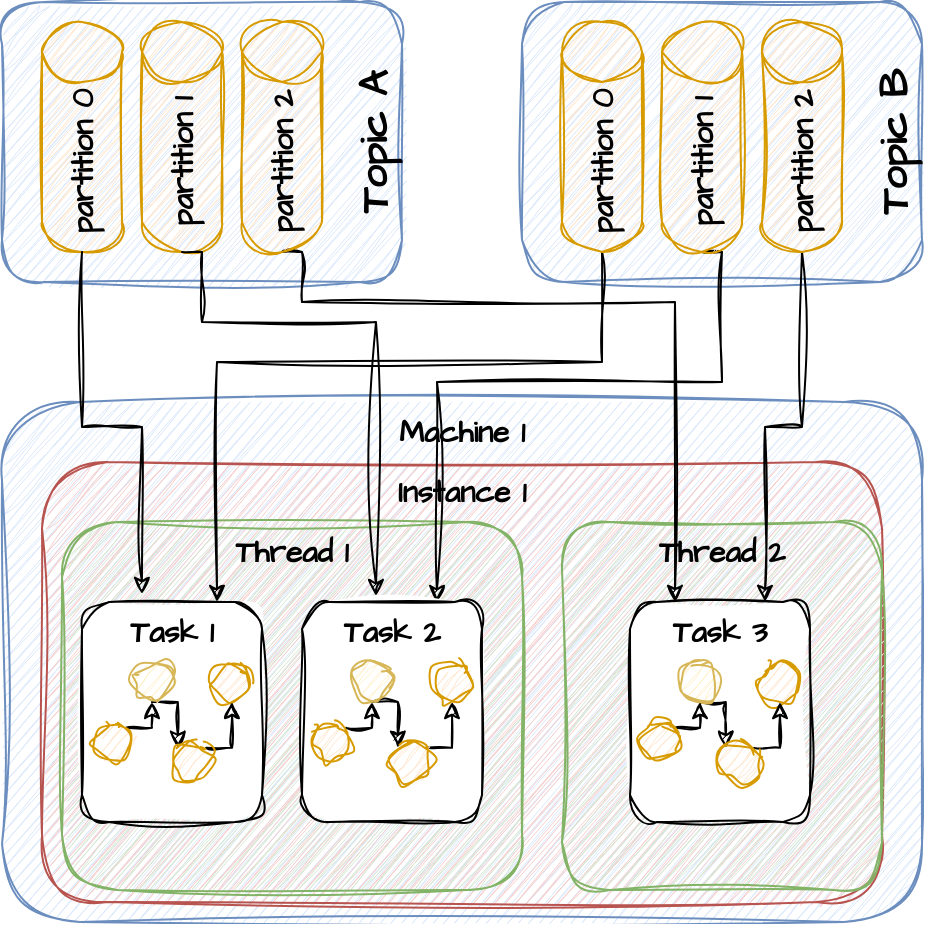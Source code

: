<mxfile version="22.0.0" type="device">
  <diagram name="Page-1" id="KeUj6l0J2NWaNZmZbTNw">
    <mxGraphModel dx="792" dy="1187" grid="1" gridSize="10" guides="1" tooltips="1" connect="1" arrows="1" fold="1" page="1" pageScale="1" pageWidth="827" pageHeight="1169" math="0" shadow="0">
      <root>
        <mxCell id="0" />
        <mxCell id="1" parent="0" />
        <mxCell id="IvY6MFrfE8lz8qF7rvTk-16" value="Machine 1" style="rounded=1;whiteSpace=wrap;html=1;sketch=1;hachureGap=4;jiggle=2;curveFitting=1;fontFamily=Architects Daughter;fontSource=https%3A%2F%2Ffonts.googleapis.com%2Fcss%3Ffamily%3DArchitects%2BDaughter;fontSize=15;fontStyle=1;verticalAlign=top;fillColor=#dae8fc;strokeColor=#6c8ebf;" vertex="1" parent="1">
          <mxGeometry x="100" y="550" width="460" height="260" as="geometry" />
        </mxCell>
        <mxCell id="IvY6MFrfE8lz8qF7rvTk-17" value="Instance 1" style="rounded=1;whiteSpace=wrap;html=1;sketch=1;hachureGap=4;jiggle=2;curveFitting=1;fontFamily=Architects Daughter;fontSource=https%3A%2F%2Ffonts.googleapis.com%2Fcss%3Ffamily%3DArchitects%2BDaughter;fontSize=15;fontStyle=1;verticalAlign=top;fillColor=#f8cecc;strokeColor=#b85450;" vertex="1" parent="1">
          <mxGeometry x="120" y="580" width="420" height="220" as="geometry" />
        </mxCell>
        <mxCell id="IvY6MFrfE8lz8qF7rvTk-47" value="Thread 2" style="rounded=1;whiteSpace=wrap;html=1;sketch=1;hachureGap=4;jiggle=2;curveFitting=1;fontFamily=Architects Daughter;fontSource=https%3A%2F%2Ffonts.googleapis.com%2Fcss%3Ffamily%3DArchitects%2BDaughter;fontSize=15;fontStyle=1;verticalAlign=top;fillColor=#d5e8d4;strokeColor=#82b366;" vertex="1" parent="1">
          <mxGeometry x="380" y="610" width="160" height="184" as="geometry" />
        </mxCell>
        <mxCell id="IvY6MFrfE8lz8qF7rvTk-18" value="Thread 1" style="rounded=1;whiteSpace=wrap;html=1;sketch=1;hachureGap=4;jiggle=2;curveFitting=1;fontFamily=Architects Daughter;fontSource=https%3A%2F%2Ffonts.googleapis.com%2Fcss%3Ffamily%3DArchitects%2BDaughter;fontSize=15;fontStyle=1;verticalAlign=top;fillColor=#d5e8d4;strokeColor=#82b366;" vertex="1" parent="1">
          <mxGeometry x="130" y="610" width="230" height="184" as="geometry" />
        </mxCell>
        <mxCell id="IvY6MFrfE8lz8qF7rvTk-19" value="Task 1" style="rounded=1;whiteSpace=wrap;html=1;sketch=1;hachureGap=4;jiggle=2;curveFitting=1;fontFamily=Architects Daughter;fontSource=https%3A%2F%2Ffonts.googleapis.com%2Fcss%3Ffamily%3DArchitects%2BDaughter;fontSize=15;fontStyle=1;verticalAlign=top;" vertex="1" parent="1">
          <mxGeometry x="140" y="650" width="90" height="110" as="geometry" />
        </mxCell>
        <mxCell id="IvY6MFrfE8lz8qF7rvTk-1" value="Topic A" style="rounded=1;whiteSpace=wrap;html=1;sketch=1;hachureGap=4;jiggle=2;curveFitting=1;fontFamily=Architects Daughter;fontSource=https%3A%2F%2Ffonts.googleapis.com%2Fcss%3Ffamily%3DArchitects%2BDaughter;fontSize=20;horizontal=0;verticalAlign=bottom;fontStyle=1;fillColor=#dae8fc;strokeColor=#6c8ebf;" vertex="1" parent="1">
          <mxGeometry x="100" y="350" width="200" height="140" as="geometry" />
        </mxCell>
        <mxCell id="IvY6MFrfE8lz8qF7rvTk-2" value="partition 0" style="shape=cylinder3;whiteSpace=wrap;html=1;boundedLbl=1;backgroundOutline=1;size=15;sketch=1;hachureGap=4;jiggle=2;curveFitting=1;fontFamily=Architects Daughter;fontSource=https%3A%2F%2Ffonts.googleapis.com%2Fcss%3Ffamily%3DArchitects%2BDaughter;fontSize=15;horizontal=0;fontStyle=1;fillColor=#ffe6cc;strokeColor=#d79b00;" vertex="1" parent="1">
          <mxGeometry x="120" y="360" width="40" height="115" as="geometry" />
        </mxCell>
        <mxCell id="IvY6MFrfE8lz8qF7rvTk-3" value="partition 1" style="shape=cylinder3;whiteSpace=wrap;html=1;boundedLbl=1;backgroundOutline=1;size=15;sketch=1;hachureGap=4;jiggle=2;curveFitting=1;fontFamily=Architects Daughter;fontSource=https%3A%2F%2Ffonts.googleapis.com%2Fcss%3Ffamily%3DArchitects%2BDaughter;fontSize=15;horizontal=0;fontStyle=1;fillColor=#ffe6cc;strokeColor=#d79b00;" vertex="1" parent="1">
          <mxGeometry x="170" y="360" width="40" height="115" as="geometry" />
        </mxCell>
        <mxCell id="IvY6MFrfE8lz8qF7rvTk-52" style="edgeStyle=orthogonalEdgeStyle;rounded=0;sketch=1;hachureGap=4;jiggle=2;curveFitting=1;orthogonalLoop=1;jettySize=auto;html=1;exitX=0.5;exitY=1;exitDx=0;exitDy=0;exitPerimeter=0;entryX=0.25;entryY=0;entryDx=0;entryDy=0;fontFamily=Architects Daughter;fontSource=https%3A%2F%2Ffonts.googleapis.com%2Fcss%3Ffamily%3DArchitects%2BDaughter;fontSize=16;" edge="1" parent="1" source="IvY6MFrfE8lz8qF7rvTk-7" target="IvY6MFrfE8lz8qF7rvTk-39">
          <mxGeometry relative="1" as="geometry">
            <Array as="points">
              <mxPoint x="250" y="500" />
              <mxPoint x="437" y="500" />
            </Array>
          </mxGeometry>
        </mxCell>
        <mxCell id="IvY6MFrfE8lz8qF7rvTk-7" value="partition 2" style="shape=cylinder3;whiteSpace=wrap;html=1;boundedLbl=1;backgroundOutline=1;size=15;sketch=1;hachureGap=4;jiggle=2;curveFitting=1;fontFamily=Architects Daughter;fontSource=https%3A%2F%2Ffonts.googleapis.com%2Fcss%3Ffamily%3DArchitects%2BDaughter;fontSize=15;horizontal=0;fontStyle=1;fillColor=#ffe6cc;strokeColor=#d79b00;" vertex="1" parent="1">
          <mxGeometry x="220" y="360" width="40" height="115" as="geometry" />
        </mxCell>
        <mxCell id="IvY6MFrfE8lz8qF7rvTk-12" value="Topic B" style="rounded=1;whiteSpace=wrap;html=1;sketch=1;hachureGap=4;jiggle=2;curveFitting=1;fontFamily=Architects Daughter;fontSource=https%3A%2F%2Ffonts.googleapis.com%2Fcss%3Ffamily%3DArchitects%2BDaughter;fontSize=20;horizontal=0;verticalAlign=bottom;fontStyle=1;fillColor=#dae8fc;strokeColor=#6c8ebf;" vertex="1" parent="1">
          <mxGeometry x="360" y="350" width="200" height="140" as="geometry" />
        </mxCell>
        <mxCell id="IvY6MFrfE8lz8qF7rvTk-49" style="edgeStyle=orthogonalEdgeStyle;rounded=0;sketch=1;hachureGap=4;jiggle=2;curveFitting=1;orthogonalLoop=1;jettySize=auto;html=1;exitX=0.5;exitY=1;exitDx=0;exitDy=0;exitPerimeter=0;entryX=0.75;entryY=0;entryDx=0;entryDy=0;fontFamily=Architects Daughter;fontSource=https%3A%2F%2Ffonts.googleapis.com%2Fcss%3Ffamily%3DArchitects%2BDaughter;fontSize=16;" edge="1" parent="1" source="IvY6MFrfE8lz8qF7rvTk-13" target="IvY6MFrfE8lz8qF7rvTk-19">
          <mxGeometry relative="1" as="geometry">
            <Array as="points">
              <mxPoint x="400" y="475" />
              <mxPoint x="400" y="530" />
              <mxPoint x="208" y="530" />
            </Array>
          </mxGeometry>
        </mxCell>
        <mxCell id="IvY6MFrfE8lz8qF7rvTk-13" value="partition 0" style="shape=cylinder3;whiteSpace=wrap;html=1;boundedLbl=1;backgroundOutline=1;size=15;sketch=1;hachureGap=4;jiggle=2;curveFitting=1;fontFamily=Architects Daughter;fontSource=https%3A%2F%2Ffonts.googleapis.com%2Fcss%3Ffamily%3DArchitects%2BDaughter;fontSize=15;horizontal=0;fontStyle=1;fillColor=#ffe6cc;strokeColor=#d79b00;" vertex="1" parent="1">
          <mxGeometry x="380" y="360" width="40" height="115" as="geometry" />
        </mxCell>
        <mxCell id="IvY6MFrfE8lz8qF7rvTk-51" style="edgeStyle=orthogonalEdgeStyle;rounded=0;sketch=1;hachureGap=4;jiggle=2;curveFitting=1;orthogonalLoop=1;jettySize=auto;html=1;exitX=0.5;exitY=1;exitDx=0;exitDy=0;exitPerimeter=0;entryX=0.75;entryY=0;entryDx=0;entryDy=0;fontFamily=Architects Daughter;fontSource=https%3A%2F%2Ffonts.googleapis.com%2Fcss%3Ffamily%3DArchitects%2BDaughter;fontSize=16;" edge="1" parent="1" source="IvY6MFrfE8lz8qF7rvTk-14" target="IvY6MFrfE8lz8qF7rvTk-31">
          <mxGeometry relative="1" as="geometry">
            <Array as="points">
              <mxPoint x="460" y="475" />
              <mxPoint x="460" y="540" />
              <mxPoint x="318" y="540" />
            </Array>
          </mxGeometry>
        </mxCell>
        <mxCell id="IvY6MFrfE8lz8qF7rvTk-14" value="partition 1" style="shape=cylinder3;whiteSpace=wrap;html=1;boundedLbl=1;backgroundOutline=1;size=15;sketch=1;hachureGap=4;jiggle=2;curveFitting=1;fontFamily=Architects Daughter;fontSource=https%3A%2F%2Ffonts.googleapis.com%2Fcss%3Ffamily%3DArchitects%2BDaughter;fontSize=15;horizontal=0;fontStyle=1;fillColor=#ffe6cc;strokeColor=#d79b00;" vertex="1" parent="1">
          <mxGeometry x="430" y="360" width="40" height="115" as="geometry" />
        </mxCell>
        <mxCell id="IvY6MFrfE8lz8qF7rvTk-53" style="edgeStyle=orthogonalEdgeStyle;rounded=0;sketch=1;hachureGap=4;jiggle=2;curveFitting=1;orthogonalLoop=1;jettySize=auto;html=1;exitX=0.5;exitY=1;exitDx=0;exitDy=0;exitPerimeter=0;entryX=0.75;entryY=0;entryDx=0;entryDy=0;fontFamily=Architects Daughter;fontSource=https%3A%2F%2Ffonts.googleapis.com%2Fcss%3Ffamily%3DArchitects%2BDaughter;fontSize=16;" edge="1" parent="1" source="IvY6MFrfE8lz8qF7rvTk-15" target="IvY6MFrfE8lz8qF7rvTk-39">
          <mxGeometry relative="1" as="geometry" />
        </mxCell>
        <mxCell id="IvY6MFrfE8lz8qF7rvTk-15" value="partition 2" style="shape=cylinder3;whiteSpace=wrap;html=1;boundedLbl=1;backgroundOutline=1;size=15;sketch=1;hachureGap=4;jiggle=2;curveFitting=1;fontFamily=Architects Daughter;fontSource=https%3A%2F%2Ffonts.googleapis.com%2Fcss%3Ffamily%3DArchitects%2BDaughter;fontSize=15;horizontal=0;fontStyle=1;fillColor=#ffe6cc;strokeColor=#d79b00;" vertex="1" parent="1">
          <mxGeometry x="480" y="360" width="40" height="115" as="geometry" />
        </mxCell>
        <mxCell id="IvY6MFrfE8lz8qF7rvTk-25" style="edgeStyle=orthogonalEdgeStyle;rounded=0;sketch=1;hachureGap=4;jiggle=2;curveFitting=1;orthogonalLoop=1;jettySize=auto;html=1;exitX=0.5;exitY=1;exitDx=0;exitDy=0;entryX=0;entryY=0;entryDx=0;entryDy=0;fontFamily=Architects Daughter;fontSource=https%3A%2F%2Ffonts.googleapis.com%2Fcss%3Ffamily%3DArchitects%2BDaughter;fontSize=16;" edge="1" parent="1" source="IvY6MFrfE8lz8qF7rvTk-20" target="IvY6MFrfE8lz8qF7rvTk-22">
          <mxGeometry relative="1" as="geometry" />
        </mxCell>
        <mxCell id="IvY6MFrfE8lz8qF7rvTk-20" value="" style="ellipse;whiteSpace=wrap;html=1;aspect=fixed;sketch=1;hachureGap=4;jiggle=2;curveFitting=1;fontFamily=Architects Daughter;fontSource=https%3A%2F%2Ffonts.googleapis.com%2Fcss%3Ffamily%3DArchitects%2BDaughter;fontSize=20;fillColor=#fff2cc;strokeColor=#d6b656;" vertex="1" parent="1">
          <mxGeometry x="165" y="680" width="20" height="20" as="geometry" />
        </mxCell>
        <mxCell id="IvY6MFrfE8lz8qF7rvTk-21" value="" style="ellipse;whiteSpace=wrap;html=1;aspect=fixed;sketch=1;hachureGap=4;jiggle=2;curveFitting=1;fontFamily=Architects Daughter;fontSource=https%3A%2F%2Ffonts.googleapis.com%2Fcss%3Ffamily%3DArchitects%2BDaughter;fontSize=20;fillColor=#ffe6cc;strokeColor=#d79b00;" vertex="1" parent="1">
          <mxGeometry x="205" y="680" width="20" height="20" as="geometry" />
        </mxCell>
        <mxCell id="IvY6MFrfE8lz8qF7rvTk-27" style="edgeStyle=orthogonalEdgeStyle;rounded=0;sketch=1;hachureGap=4;jiggle=2;curveFitting=1;orthogonalLoop=1;jettySize=auto;html=1;exitX=1;exitY=0;exitDx=0;exitDy=0;entryX=0.5;entryY=1;entryDx=0;entryDy=0;fontFamily=Architects Daughter;fontSource=https%3A%2F%2Ffonts.googleapis.com%2Fcss%3Ffamily%3DArchitects%2BDaughter;fontSize=16;" edge="1" parent="1" source="IvY6MFrfE8lz8qF7rvTk-22" target="IvY6MFrfE8lz8qF7rvTk-21">
          <mxGeometry relative="1" as="geometry" />
        </mxCell>
        <mxCell id="IvY6MFrfE8lz8qF7rvTk-22" value="" style="ellipse;whiteSpace=wrap;html=1;aspect=fixed;sketch=1;hachureGap=4;jiggle=2;curveFitting=1;fontFamily=Architects Daughter;fontSource=https%3A%2F%2Ffonts.googleapis.com%2Fcss%3Ffamily%3DArchitects%2BDaughter;fontSize=20;fillColor=#ffe6cc;strokeColor=#d79b00;" vertex="1" parent="1">
          <mxGeometry x="185" y="720" width="20" height="20" as="geometry" />
        </mxCell>
        <mxCell id="IvY6MFrfE8lz8qF7rvTk-26" style="edgeStyle=orthogonalEdgeStyle;rounded=0;sketch=1;hachureGap=4;jiggle=2;curveFitting=1;orthogonalLoop=1;jettySize=auto;html=1;exitX=1;exitY=0;exitDx=0;exitDy=0;entryX=0.5;entryY=1;entryDx=0;entryDy=0;fontFamily=Architects Daughter;fontSource=https%3A%2F%2Ffonts.googleapis.com%2Fcss%3Ffamily%3DArchitects%2BDaughter;fontSize=16;" edge="1" parent="1" source="IvY6MFrfE8lz8qF7rvTk-24" target="IvY6MFrfE8lz8qF7rvTk-20">
          <mxGeometry relative="1" as="geometry" />
        </mxCell>
        <mxCell id="IvY6MFrfE8lz8qF7rvTk-24" value="" style="ellipse;whiteSpace=wrap;html=1;aspect=fixed;sketch=1;hachureGap=4;jiggle=2;curveFitting=1;fontFamily=Architects Daughter;fontSource=https%3A%2F%2Ffonts.googleapis.com%2Fcss%3Ffamily%3DArchitects%2BDaughter;fontSize=20;fillColor=#ffe6cc;strokeColor=#d79b00;" vertex="1" parent="1">
          <mxGeometry x="145" y="710" width="20" height="20" as="geometry" />
        </mxCell>
        <mxCell id="IvY6MFrfE8lz8qF7rvTk-31" value="Task 2" style="rounded=1;whiteSpace=wrap;html=1;sketch=1;hachureGap=4;jiggle=2;curveFitting=1;fontFamily=Architects Daughter;fontSource=https%3A%2F%2Ffonts.googleapis.com%2Fcss%3Ffamily%3DArchitects%2BDaughter;fontSize=15;fontStyle=1;verticalAlign=top;" vertex="1" parent="1">
          <mxGeometry x="250" y="650" width="90" height="110" as="geometry" />
        </mxCell>
        <mxCell id="IvY6MFrfE8lz8qF7rvTk-32" style="edgeStyle=orthogonalEdgeStyle;rounded=0;sketch=1;hachureGap=4;jiggle=2;curveFitting=1;orthogonalLoop=1;jettySize=auto;html=1;exitX=0.5;exitY=1;exitDx=0;exitDy=0;entryX=0;entryY=0;entryDx=0;entryDy=0;fontFamily=Architects Daughter;fontSource=https%3A%2F%2Ffonts.googleapis.com%2Fcss%3Ffamily%3DArchitects%2BDaughter;fontSize=16;" edge="1" parent="1" source="IvY6MFrfE8lz8qF7rvTk-33" target="IvY6MFrfE8lz8qF7rvTk-36">
          <mxGeometry relative="1" as="geometry" />
        </mxCell>
        <mxCell id="IvY6MFrfE8lz8qF7rvTk-33" value="" style="ellipse;whiteSpace=wrap;html=1;aspect=fixed;sketch=1;hachureGap=4;jiggle=2;curveFitting=1;fontFamily=Architects Daughter;fontSource=https%3A%2F%2Ffonts.googleapis.com%2Fcss%3Ffamily%3DArchitects%2BDaughter;fontSize=20;fillColor=#fff2cc;strokeColor=#d6b656;" vertex="1" parent="1">
          <mxGeometry x="275" y="680" width="20" height="20" as="geometry" />
        </mxCell>
        <mxCell id="IvY6MFrfE8lz8qF7rvTk-34" value="" style="ellipse;whiteSpace=wrap;html=1;aspect=fixed;sketch=1;hachureGap=4;jiggle=2;curveFitting=1;fontFamily=Architects Daughter;fontSource=https%3A%2F%2Ffonts.googleapis.com%2Fcss%3Ffamily%3DArchitects%2BDaughter;fontSize=20;fillColor=#ffe6cc;strokeColor=#d79b00;" vertex="1" parent="1">
          <mxGeometry x="315" y="680" width="20" height="20" as="geometry" />
        </mxCell>
        <mxCell id="IvY6MFrfE8lz8qF7rvTk-35" style="edgeStyle=orthogonalEdgeStyle;rounded=0;sketch=1;hachureGap=4;jiggle=2;curveFitting=1;orthogonalLoop=1;jettySize=auto;html=1;exitX=1;exitY=0;exitDx=0;exitDy=0;entryX=0.5;entryY=1;entryDx=0;entryDy=0;fontFamily=Architects Daughter;fontSource=https%3A%2F%2Ffonts.googleapis.com%2Fcss%3Ffamily%3DArchitects%2BDaughter;fontSize=16;" edge="1" parent="1" source="IvY6MFrfE8lz8qF7rvTk-36" target="IvY6MFrfE8lz8qF7rvTk-34">
          <mxGeometry relative="1" as="geometry" />
        </mxCell>
        <mxCell id="IvY6MFrfE8lz8qF7rvTk-36" value="" style="ellipse;whiteSpace=wrap;html=1;aspect=fixed;sketch=1;hachureGap=4;jiggle=2;curveFitting=1;fontFamily=Architects Daughter;fontSource=https%3A%2F%2Ffonts.googleapis.com%2Fcss%3Ffamily%3DArchitects%2BDaughter;fontSize=20;fillColor=#ffe6cc;strokeColor=#d79b00;" vertex="1" parent="1">
          <mxGeometry x="295" y="720" width="20" height="20" as="geometry" />
        </mxCell>
        <mxCell id="IvY6MFrfE8lz8qF7rvTk-37" style="edgeStyle=orthogonalEdgeStyle;rounded=0;sketch=1;hachureGap=4;jiggle=2;curveFitting=1;orthogonalLoop=1;jettySize=auto;html=1;exitX=1;exitY=0;exitDx=0;exitDy=0;entryX=0.5;entryY=1;entryDx=0;entryDy=0;fontFamily=Architects Daughter;fontSource=https%3A%2F%2Ffonts.googleapis.com%2Fcss%3Ffamily%3DArchitects%2BDaughter;fontSize=16;" edge="1" parent="1" source="IvY6MFrfE8lz8qF7rvTk-38" target="IvY6MFrfE8lz8qF7rvTk-33">
          <mxGeometry relative="1" as="geometry" />
        </mxCell>
        <mxCell id="IvY6MFrfE8lz8qF7rvTk-38" value="" style="ellipse;whiteSpace=wrap;html=1;aspect=fixed;sketch=1;hachureGap=4;jiggle=2;curveFitting=1;fontFamily=Architects Daughter;fontSource=https%3A%2F%2Ffonts.googleapis.com%2Fcss%3Ffamily%3DArchitects%2BDaughter;fontSize=20;fillColor=#ffe6cc;strokeColor=#d79b00;" vertex="1" parent="1">
          <mxGeometry x="255" y="710" width="20" height="20" as="geometry" />
        </mxCell>
        <mxCell id="IvY6MFrfE8lz8qF7rvTk-39" value="Task 3" style="rounded=1;whiteSpace=wrap;html=1;sketch=1;hachureGap=4;jiggle=2;curveFitting=1;fontFamily=Architects Daughter;fontSource=https%3A%2F%2Ffonts.googleapis.com%2Fcss%3Ffamily%3DArchitects%2BDaughter;fontSize=15;fontStyle=1;verticalAlign=top;" vertex="1" parent="1">
          <mxGeometry x="414" y="650" width="90" height="110" as="geometry" />
        </mxCell>
        <mxCell id="IvY6MFrfE8lz8qF7rvTk-40" style="edgeStyle=orthogonalEdgeStyle;rounded=0;sketch=1;hachureGap=4;jiggle=2;curveFitting=1;orthogonalLoop=1;jettySize=auto;html=1;exitX=0.5;exitY=1;exitDx=0;exitDy=0;entryX=0;entryY=0;entryDx=0;entryDy=0;fontFamily=Architects Daughter;fontSource=https%3A%2F%2Ffonts.googleapis.com%2Fcss%3Ffamily%3DArchitects%2BDaughter;fontSize=16;" edge="1" parent="1" source="IvY6MFrfE8lz8qF7rvTk-41" target="IvY6MFrfE8lz8qF7rvTk-44">
          <mxGeometry relative="1" as="geometry" />
        </mxCell>
        <mxCell id="IvY6MFrfE8lz8qF7rvTk-41" value="" style="ellipse;whiteSpace=wrap;html=1;aspect=fixed;sketch=1;hachureGap=4;jiggle=2;curveFitting=1;fontFamily=Architects Daughter;fontSource=https%3A%2F%2Ffonts.googleapis.com%2Fcss%3Ffamily%3DArchitects%2BDaughter;fontSize=20;fillColor=#fff2cc;strokeColor=#d6b656;" vertex="1" parent="1">
          <mxGeometry x="439" y="680" width="20" height="20" as="geometry" />
        </mxCell>
        <mxCell id="IvY6MFrfE8lz8qF7rvTk-42" value="" style="ellipse;whiteSpace=wrap;html=1;aspect=fixed;sketch=1;hachureGap=4;jiggle=2;curveFitting=1;fontFamily=Architects Daughter;fontSource=https%3A%2F%2Ffonts.googleapis.com%2Fcss%3Ffamily%3DArchitects%2BDaughter;fontSize=20;fillColor=#ffe6cc;strokeColor=#d79b00;" vertex="1" parent="1">
          <mxGeometry x="479" y="680" width="20" height="20" as="geometry" />
        </mxCell>
        <mxCell id="IvY6MFrfE8lz8qF7rvTk-43" style="edgeStyle=orthogonalEdgeStyle;rounded=0;sketch=1;hachureGap=4;jiggle=2;curveFitting=1;orthogonalLoop=1;jettySize=auto;html=1;exitX=1;exitY=0;exitDx=0;exitDy=0;entryX=0.5;entryY=1;entryDx=0;entryDy=0;fontFamily=Architects Daughter;fontSource=https%3A%2F%2Ffonts.googleapis.com%2Fcss%3Ffamily%3DArchitects%2BDaughter;fontSize=16;" edge="1" parent="1" source="IvY6MFrfE8lz8qF7rvTk-44" target="IvY6MFrfE8lz8qF7rvTk-42">
          <mxGeometry relative="1" as="geometry" />
        </mxCell>
        <mxCell id="IvY6MFrfE8lz8qF7rvTk-44" value="" style="ellipse;whiteSpace=wrap;html=1;aspect=fixed;sketch=1;hachureGap=4;jiggle=2;curveFitting=1;fontFamily=Architects Daughter;fontSource=https%3A%2F%2Ffonts.googleapis.com%2Fcss%3Ffamily%3DArchitects%2BDaughter;fontSize=20;fillColor=#ffe6cc;strokeColor=#d79b00;" vertex="1" parent="1">
          <mxGeometry x="459" y="720" width="20" height="20" as="geometry" />
        </mxCell>
        <mxCell id="IvY6MFrfE8lz8qF7rvTk-45" style="edgeStyle=orthogonalEdgeStyle;rounded=0;sketch=1;hachureGap=4;jiggle=2;curveFitting=1;orthogonalLoop=1;jettySize=auto;html=1;exitX=1;exitY=0;exitDx=0;exitDy=0;entryX=0.5;entryY=1;entryDx=0;entryDy=0;fontFamily=Architects Daughter;fontSource=https%3A%2F%2Ffonts.googleapis.com%2Fcss%3Ffamily%3DArchitects%2BDaughter;fontSize=16;" edge="1" parent="1" source="IvY6MFrfE8lz8qF7rvTk-46" target="IvY6MFrfE8lz8qF7rvTk-41">
          <mxGeometry relative="1" as="geometry" />
        </mxCell>
        <mxCell id="IvY6MFrfE8lz8qF7rvTk-46" value="" style="ellipse;whiteSpace=wrap;html=1;aspect=fixed;sketch=1;hachureGap=4;jiggle=2;curveFitting=1;fontFamily=Architects Daughter;fontSource=https%3A%2F%2Ffonts.googleapis.com%2Fcss%3Ffamily%3DArchitects%2BDaughter;fontSize=20;fillColor=#ffe6cc;strokeColor=#d79b00;" vertex="1" parent="1">
          <mxGeometry x="419" y="710" width="20" height="20" as="geometry" />
        </mxCell>
        <mxCell id="IvY6MFrfE8lz8qF7rvTk-48" style="edgeStyle=orthogonalEdgeStyle;rounded=0;sketch=1;hachureGap=4;jiggle=2;curveFitting=1;orthogonalLoop=1;jettySize=auto;html=1;exitX=0.5;exitY=1;exitDx=0;exitDy=0;exitPerimeter=0;entryX=0.333;entryY=-0.036;entryDx=0;entryDy=0;entryPerimeter=0;fontFamily=Architects Daughter;fontSource=https%3A%2F%2Ffonts.googleapis.com%2Fcss%3Ffamily%3DArchitects%2BDaughter;fontSize=16;" edge="1" parent="1" source="IvY6MFrfE8lz8qF7rvTk-2" target="IvY6MFrfE8lz8qF7rvTk-19">
          <mxGeometry relative="1" as="geometry" />
        </mxCell>
        <mxCell id="IvY6MFrfE8lz8qF7rvTk-50" style="edgeStyle=orthogonalEdgeStyle;rounded=0;sketch=1;hachureGap=4;jiggle=2;curveFitting=1;orthogonalLoop=1;jettySize=auto;html=1;exitX=0.5;exitY=1;exitDx=0;exitDy=0;exitPerimeter=0;entryX=0.411;entryY=-0.027;entryDx=0;entryDy=0;entryPerimeter=0;fontFamily=Architects Daughter;fontSource=https%3A%2F%2Ffonts.googleapis.com%2Fcss%3Ffamily%3DArchitects%2BDaughter;fontSize=16;" edge="1" parent="1" source="IvY6MFrfE8lz8qF7rvTk-3" target="IvY6MFrfE8lz8qF7rvTk-31">
          <mxGeometry relative="1" as="geometry">
            <Array as="points">
              <mxPoint x="200" y="510" />
              <mxPoint x="287" y="510" />
            </Array>
          </mxGeometry>
        </mxCell>
      </root>
    </mxGraphModel>
  </diagram>
</mxfile>
